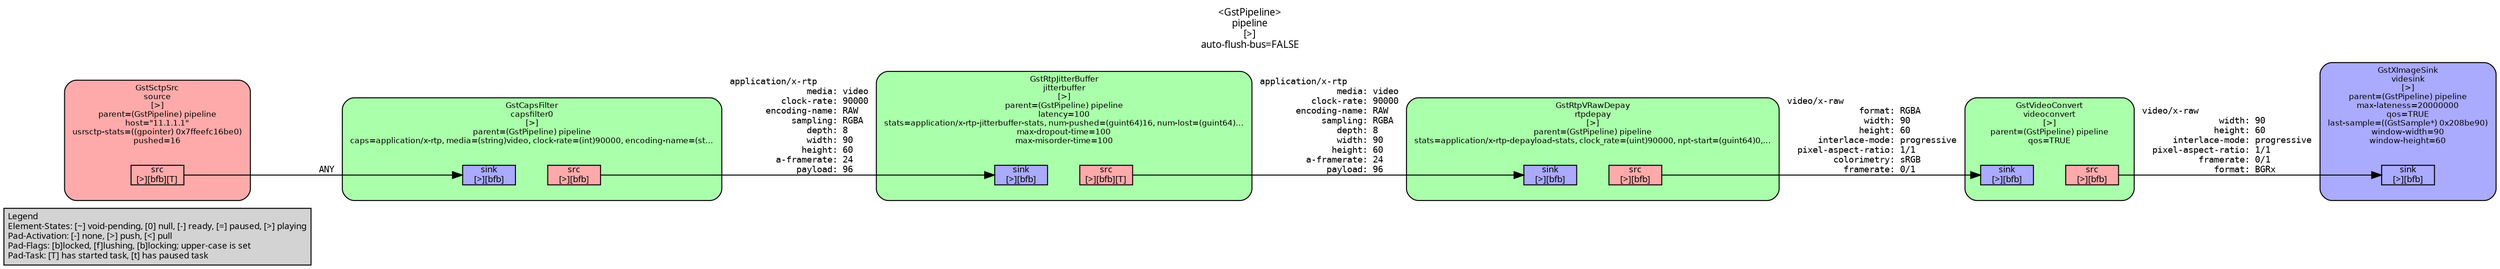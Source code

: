 digraph pipeline {
  rankdir=LR;
  fontname="sans";
  fontsize="10";
  labelloc=t;
  nodesep=.1;
  ranksep=.2;
  label="<GstPipeline>\npipeline\n[>]\nauto-flush-bus=FALSE";
  node [style="filled,rounded", shape=box, fontsize="9", fontname="sans", margin="0.0,0.0"];
  edge [labelfontsize="6", fontsize="9", fontname="monospace"];
  
  legend [
    pos="0,0!",
    margin="0.05,0.05",
    style="filled",
    label="Legend\lElement-States: [~] void-pending, [0] null, [-] ready, [=] paused, [>] playing\lPad-Activation: [-] none, [>] push, [<] pull\lPad-Flags: [b]locked, [f]lushing, [b]locking; upper-case is set\lPad-Task: [T] has started task, [t] has paused task\l",
  ];
  subgraph cluster_capsfilter0_0x229c2f0 {
    fontname="Bitstream Vera Sans";
    fontsize="8";
    style="filled,rounded";
    color=black;
    label="GstCapsFilter\ncapsfilter0\n[>]\nparent=(GstPipeline) pipeline\ncaps=application/x-rtp, media=(string)video, clock-rate=(int)90000, encoding-name=(st…";
    subgraph cluster_capsfilter0_0x229c2f0_sink {
      label="";
      style="invis";
      capsfilter0_0x229c2f0_sink_0x228f270 [color=black, fillcolor="#aaaaff", label="sink\n[>][bfb]", height="0.2", style="filled,solid"];
    }

    subgraph cluster_capsfilter0_0x229c2f0_src {
      label="";
      style="invis";
      capsfilter0_0x229c2f0_src_0x228f4b0 [color=black, fillcolor="#ffaaaa", label="src\n[>][bfb]", height="0.2", style="filled,solid"];
    }

    capsfilter0_0x229c2f0_sink_0x228f270 -> capsfilter0_0x229c2f0_src_0x228f4b0 [style="invis"];
    fillcolor="#aaffaa";
  }

  capsfilter0_0x229c2f0_src_0x228f4b0 -> jitterbuffer_0x22942e0_sink_0x228e970 [label="application/x-rtp\l               media: video\l          clock-rate: 90000\l       encoding-name: RAW\l            sampling: RGBA\l               depth: 8\l               width: 90\l              height: 60\l         a-framerate: 24\l             payload: 96\l"]
  subgraph cluster_videsink_0x2206bf0 {
    fontname="Bitstream Vera Sans";
    fontsize="8";
    style="filled,rounded";
    color=black;
    label="GstXImageSink\nvidesink\n[>]\nparent=(GstPipeline) pipeline\nmax-lateness=20000000\nqos=TRUE\nlast-sample=((GstSample*) 0x208be90)\nwindow-width=90\nwindow-height=60";
    subgraph cluster_videsink_0x2206bf0_sink {
      label="";
      style="invis";
      videsink_0x2206bf0_sink_0x228f030 [color=black, fillcolor="#aaaaff", label="sink\n[>][bfb]", height="0.2", style="filled,solid"];
    }

    fillcolor="#aaaaff";
  }

  subgraph cluster_videoconvert_0x221a6d0 {
    fontname="Bitstream Vera Sans";
    fontsize="8";
    style="filled,rounded";
    color=black;
    label="GstVideoConvert\nvideoconvert\n[>]\nparent=(GstPipeline) pipeline\nqos=TRUE";
    subgraph cluster_videoconvert_0x221a6d0_sink {
      label="";
      style="invis";
      videoconvert_0x221a6d0_sink_0x228ebb0 [color=black, fillcolor="#aaaaff", label="sink\n[>][bfb]", height="0.2", style="filled,solid"];
    }

    subgraph cluster_videoconvert_0x221a6d0_src {
      label="";
      style="invis";
      videoconvert_0x221a6d0_src_0x228edf0 [color=black, fillcolor="#ffaaaa", label="src\n[>][bfb]", height="0.2", style="filled,solid"];
    }

    videoconvert_0x221a6d0_sink_0x228ebb0 -> videoconvert_0x221a6d0_src_0x228edf0 [style="invis"];
    fillcolor="#aaffaa";
  }

  videoconvert_0x221a6d0_src_0x228edf0 -> videsink_0x2206bf0_sink_0x228f030 [label="video/x-raw\l               width: 90\l              height: 60\l      interlace-mode: progressive\l  pixel-aspect-ratio: 1/1\l           framerate: 0/1\l              format: BGRx\l"]
  subgraph cluster_jitterbuffer_0x22942e0 {
    fontname="Bitstream Vera Sans";
    fontsize="8";
    style="filled,rounded";
    color=black;
    label="GstRtpJitterBuffer\njitterbuffer\n[>]\nparent=(GstPipeline) pipeline\nlatency=100\nstats=application/x-rtp-jitterbuffer-stats, num-pushed=(guint64)16, num-lost=(guint64)…\nmax-dropout-time=100\nmax-misorder-time=100";
    subgraph cluster_jitterbuffer_0x22942e0_sink {
      label="";
      style="invis";
      jitterbuffer_0x22942e0_sink_0x228e970 [color=black, fillcolor="#aaaaff", label="sink\n[>][bfb]", height="0.2", style="filled,solid"];
    }

    subgraph cluster_jitterbuffer_0x22942e0_src {
      label="";
      style="invis";
      jitterbuffer_0x22942e0_src_0x228e730 [color=black, fillcolor="#ffaaaa", label="src\n[>][bfb][T]", height="0.2", style="filled,solid"];
    }

    jitterbuffer_0x22942e0_sink_0x228e970 -> jitterbuffer_0x22942e0_src_0x228e730 [style="invis"];
    fillcolor="#aaffaa";
  }

  jitterbuffer_0x22942e0_src_0x228e730 -> rtpdepay_0x2275070_sink_0x228e2b0 [label="application/x-rtp\l               media: video\l          clock-rate: 90000\l       encoding-name: RAW\l            sampling: RGBA\l               depth: 8\l               width: 90\l              height: 60\l         a-framerate: 24\l             payload: 96\l"]
  subgraph cluster_rtpdepay_0x2275070 {
    fontname="Bitstream Vera Sans";
    fontsize="8";
    style="filled,rounded";
    color=black;
    label="GstRtpVRawDepay\nrtpdepay\n[>]\nparent=(GstPipeline) pipeline\nstats=application/x-rtp-depayload-stats, clock_rate=(uint)90000, npt-start=(guint64)0,…";
    subgraph cluster_rtpdepay_0x2275070_sink {
      label="";
      style="invis";
      rtpdepay_0x2275070_sink_0x228e2b0 [color=black, fillcolor="#aaaaff", label="sink\n[>][bfb]", height="0.2", style="filled,solid"];
    }

    subgraph cluster_rtpdepay_0x2275070_src {
      label="";
      style="invis";
      rtpdepay_0x2275070_src_0x228e4f0 [color=black, fillcolor="#ffaaaa", label="src\n[>][bfb]", height="0.2", style="filled,solid"];
    }

    rtpdepay_0x2275070_sink_0x228e2b0 -> rtpdepay_0x2275070_src_0x228e4f0 [style="invis"];
    fillcolor="#aaffaa";
  }

  rtpdepay_0x2275070_src_0x228e4f0 -> videoconvert_0x221a6d0_sink_0x228ebb0 [label="video/x-raw\l              format: RGBA\l               width: 90\l              height: 60\l      interlace-mode: progressive\l  pixel-aspect-ratio: 1/1\l         colorimetry: sRGB\l           framerate: 0/1\l"]
  subgraph cluster_source_0x228c260 {
    fontname="Bitstream Vera Sans";
    fontsize="8";
    style="filled,rounded";
    color=black;
    label="GstSctpSrc\nsource\n[>]\nparent=(GstPipeline) pipeline\nhost=\"11.1.1.1\"\nusrsctp-stats=((gpointer) 0x7ffeefc16be0)\npushed=16";
    subgraph cluster_source_0x228c260_src {
      label="";
      style="invis";
      source_0x228c260_src_0x228e070 [color=black, fillcolor="#ffaaaa", label="src\n[>][bfb][T]", height="0.2", style="filled,solid"];
    }

    fillcolor="#ffaaaa";
  }

  source_0x228c260_src_0x228e070 -> capsfilter0_0x229c2f0_sink_0x228f270 [label="ANY"]
}
